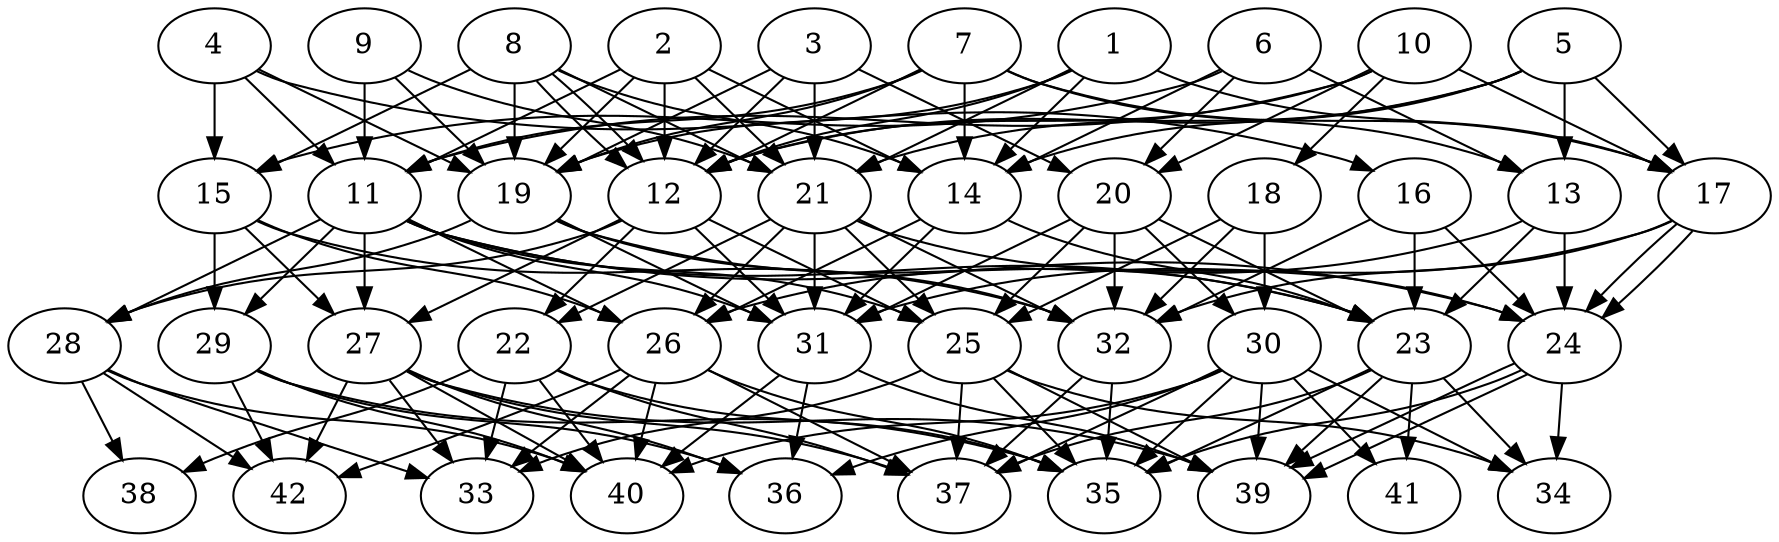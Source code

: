 // DAG (tier=3-complex, mode=data, n=42, ccr=0.526, fat=0.873, density=0.779, regular=0.375, jump=0.312, mindata=4194304, maxdata=33554432)
// DAG automatically generated by daggen at Sun Aug 24 16:33:35 2025
// /home/ermia/Project/Environments/daggen/bin/daggen --dot --ccr 0.526 --fat 0.873 --regular 0.375 --density 0.779 --jump 0.312 --mindata 4194304 --maxdata 33554432 -n 42 
digraph G {
  1 [size="4561135676932319744", alpha="0.03", expect_size="2280567838466159872"]
  1 -> 12 [size ="5458543402549248"]
  1 -> 14 [size ="5458543402549248"]
  1 -> 17 [size ="5458543402549248"]
  1 -> 19 [size ="5458543402549248"]
  1 -> 21 [size ="5458543402549248"]
  2 [size="18736698135803936", alpha="0.10", expect_size="9368349067901968"]
  2 -> 11 [size ="1289624336990208"]
  2 -> 12 [size ="1289624336990208"]
  2 -> 14 [size ="1289624336990208"]
  2 -> 19 [size ="1289624336990208"]
  2 -> 21 [size ="1289624336990208"]
  3 [size="630401587461454848", alpha="0.04", expect_size="315200793730727424"]
  3 -> 12 [size ="446172015624192"]
  3 -> 19 [size ="446172015624192"]
  3 -> 20 [size ="446172015624192"]
  3 -> 21 [size ="446172015624192"]
  4 [size="17493452260385378304", alpha="0.01", expect_size="8746726130192689152"]
  4 -> 11 [size ="6846679181426688"]
  4 -> 15 [size ="6846679181426688"]
  4 -> 16 [size ="6846679181426688"]
  4 -> 19 [size ="6846679181426688"]
  5 [size="124697383460354112", alpha="0.05", expect_size="62348691730177056"]
  5 -> 12 [size ="5967618687107072"]
  5 -> 13 [size ="5967618687107072"]
  5 -> 14 [size ="5967618687107072"]
  5 -> 17 [size ="5967618687107072"]
  5 -> 21 [size ="5967618687107072"]
  6 [size="1680043248649679872", alpha="0.14", expect_size="840021624324839936"]
  6 -> 13 [size ="1157757960978432"]
  6 -> 14 [size ="1157757960978432"]
  6 -> 15 [size ="1157757960978432"]
  6 -> 20 [size ="1157757960978432"]
  7 [size="57675197477262472", alpha="0.07", expect_size="28837598738631236"]
  7 -> 11 [size ="1699111074004992"]
  7 -> 12 [size ="1699111074004992"]
  7 -> 13 [size ="1699111074004992"]
  7 -> 14 [size ="1699111074004992"]
  7 -> 17 [size ="1699111074004992"]
  7 -> 19 [size ="1699111074004992"]
  8 [size="133372528027683088", alpha="0.05", expect_size="66686264013841544"]
  8 -> 12 [size ="2904932009115648"]
  8 -> 12 [size ="2904932009115648"]
  8 -> 14 [size ="2904932009115648"]
  8 -> 15 [size ="2904932009115648"]
  8 -> 19 [size ="2904932009115648"]
  8 -> 21 [size ="2904932009115648"]
  9 [size="3064334183545920000", alpha="0.03", expect_size="1532167091772960000"]
  9 -> 11 [size ="6620429095534592"]
  9 -> 19 [size ="6620429095534592"]
  9 -> 21 [size ="6620429095534592"]
  10 [size="19328039605880780", alpha="0.05", expect_size="9664019802940390"]
  10 -> 11 [size ="553642893508608"]
  10 -> 12 [size ="553642893508608"]
  10 -> 17 [size ="553642893508608"]
  10 -> 18 [size ="553642893508608"]
  10 -> 20 [size ="553642893508608"]
  11 [size="27903265566959337472000", alpha="0.15", expect_size="13951632783479668736000"]
  11 -> 23 [size ="7359698252595200"]
  11 -> 24 [size ="7359698252595200"]
  11 -> 25 [size ="7359698252595200"]
  11 -> 26 [size ="7359698252595200"]
  11 -> 27 [size ="7359698252595200"]
  11 -> 28 [size ="7359698252595200"]
  11 -> 29 [size ="7359698252595200"]
  11 -> 31 [size ="7359698252595200"]
  12 [size="58525217597737624", alpha="0.05", expect_size="29262608798868812"]
  12 -> 22 [size ="2428016894410752"]
  12 -> 25 [size ="2428016894410752"]
  12 -> 27 [size ="2428016894410752"]
  12 -> 28 [size ="2428016894410752"]
  12 -> 31 [size ="2428016894410752"]
  13 [size="171806729553117216", alpha="0.16", expect_size="85903364776558608"]
  13 -> 23 [size ="3010145017659392"]
  13 -> 24 [size ="3010145017659392"]
  13 -> 26 [size ="3010145017659392"]
  14 [size="3023960828765394432", alpha="0.13", expect_size="1511980414382697216"]
  14 -> 23 [size ="1258609975492608"]
  14 -> 26 [size ="1258609975492608"]
  14 -> 31 [size ="1258609975492608"]
  15 [size="1313536776320581632000", alpha="0.15", expect_size="656768388160290816000"]
  15 -> 26 [size ="959514358579200"]
  15 -> 27 [size ="959514358579200"]
  15 -> 29 [size ="959514358579200"]
  15 -> 32 [size ="959514358579200"]
  16 [size="330333311992347392", alpha="0.12", expect_size="165166655996173696"]
  16 -> 23 [size ="5777633090469888"]
  16 -> 24 [size ="5777633090469888"]
  16 -> 32 [size ="5777633090469888"]
  17 [size="10875228895024070656", alpha="0.01", expect_size="5437614447512035328"]
  17 -> 24 [size ="7529125325570048"]
  17 -> 24 [size ="7529125325570048"]
  17 -> 31 [size ="7529125325570048"]
  17 -> 32 [size ="7529125325570048"]
  18 [size="9408298729063919616", alpha="0.15", expect_size="4704149364531959808"]
  18 -> 25 [size ="6883635655344128"]
  18 -> 30 [size ="6883635655344128"]
  18 -> 32 [size ="6883635655344128"]
  19 [size="428232632345981120", alpha="0.09", expect_size="214116316172990560"]
  19 -> 23 [size ="188949335113728"]
  19 -> 28 [size ="188949335113728"]
  19 -> 31 [size ="188949335113728"]
  19 -> 32 [size ="188949335113728"]
  20 [size="294555993943810240", alpha="0.11", expect_size="147277996971905120"]
  20 -> 23 [size ="271876874043392"]
  20 -> 25 [size ="271876874043392"]
  20 -> 30 [size ="271876874043392"]
  20 -> 31 [size ="271876874043392"]
  20 -> 32 [size ="271876874043392"]
  21 [size="730478438317555712000", alpha="0.09", expect_size="365239219158777856000"]
  21 -> 22 [size ="648875815731200"]
  21 -> 24 [size ="648875815731200"]
  21 -> 25 [size ="648875815731200"]
  21 -> 26 [size ="648875815731200"]
  21 -> 31 [size ="648875815731200"]
  21 -> 32 [size ="648875815731200"]
  22 [size="478775530480292928", alpha="0.04", expect_size="239387765240146464"]
  22 -> 33 [size ="8695483547516928"]
  22 -> 35 [size ="8695483547516928"]
  22 -> 37 [size ="8695483547516928"]
  22 -> 38 [size ="8695483547516928"]
  22 -> 40 [size ="8695483547516928"]
  23 [size="103344149069564976", alpha="0.14", expect_size="51672074534782488"]
  23 -> 34 [size ="8023530151084032"]
  23 -> 35 [size ="8023530151084032"]
  23 -> 37 [size ="8023530151084032"]
  23 -> 39 [size ="8023530151084032"]
  23 -> 41 [size ="8023530151084032"]
  24 [size="511569554194193728", alpha="0.17", expect_size="255784777097096864"]
  24 -> 34 [size ="8467431060144128"]
  24 -> 35 [size ="8467431060144128"]
  24 -> 39 [size ="8467431060144128"]
  24 -> 39 [size ="8467431060144128"]
  25 [size="742376659656726528", alpha="0.03", expect_size="371188329828363264"]
  25 -> 33 [size ="1424662663790592"]
  25 -> 34 [size ="1424662663790592"]
  25 -> 35 [size ="1424662663790592"]
  25 -> 37 [size ="1424662663790592"]
  25 -> 39 [size ="1424662663790592"]
  26 [size="39930844338660328", alpha="0.09", expect_size="19965422169330164"]
  26 -> 33 [size ="2052983764287488"]
  26 -> 35 [size ="2052983764287488"]
  26 -> 37 [size ="2052983764287488"]
  26 -> 40 [size ="2052983764287488"]
  26 -> 42 [size ="2052983764287488"]
  27 [size="263045016673583104", alpha="0.01", expect_size="131522508336791552"]
  27 -> 33 [size ="8580273633492992"]
  27 -> 36 [size ="8580273633492992"]
  27 -> 37 [size ="8580273633492992"]
  27 -> 39 [size ="8580273633492992"]
  27 -> 40 [size ="8580273633492992"]
  27 -> 42 [size ="8580273633492992"]
  28 [size="14732359504616226816000", alpha="0.17", expect_size="7366179752308113408000"]
  28 -> 33 [size ="4807709215948800"]
  28 -> 38 [size ="4807709215948800"]
  28 -> 40 [size ="4807709215948800"]
  28 -> 42 [size ="4807709215948800"]
  29 [size="19678230334329012224", alpha="0.16", expect_size="9839115167164506112"]
  29 -> 35 [size ="6433706961010688"]
  29 -> 36 [size ="6433706961010688"]
  29 -> 40 [size ="6433706961010688"]
  29 -> 42 [size ="6433706961010688"]
  30 [size="21252091557183488000000", alpha="0.15", expect_size="10626045778591744000000"]
  30 -> 34 [size ="6137965445120000"]
  30 -> 35 [size ="6137965445120000"]
  30 -> 36 [size ="6137965445120000"]
  30 -> 37 [size ="6137965445120000"]
  30 -> 39 [size ="6137965445120000"]
  30 -> 40 [size ="6137965445120000"]
  30 -> 41 [size ="6137965445120000"]
  31 [size="6045437201309761536000", alpha="0.09", expect_size="3022718600654880768000"]
  31 -> 36 [size ="2654861053132800"]
  31 -> 39 [size ="2654861053132800"]
  31 -> 40 [size ="2654861053132800"]
  32 [size="377263050646706304", alpha="0.04", expect_size="188631525323353152"]
  32 -> 35 [size ="7441921920204800"]
  32 -> 37 [size ="7441921920204800"]
  33 [size="128882112787684176", alpha="0.04", expect_size="64441056393842088"]
  34 [size="4622770797335772397568", alpha="0.08", expect_size="2311385398667886198784"]
  35 [size="14861968965709594624000", alpha="0.08", expect_size="7430984482854797312000"]
  36 [size="265087267913034592", alpha="0.20", expect_size="132543633956517296"]
  37 [size="36557556716144420716544", alpha="0.16", expect_size="18278778358072210358272"]
  38 [size="21009854970021965824", alpha="0.08", expect_size="10504927485010982912"]
  39 [size="16965903957028794368", alpha="0.13", expect_size="8482951978514397184"]
  40 [size="91855051414858592", alpha="0.11", expect_size="45927525707429296"]
  41 [size="1948959021116100608", alpha="0.16", expect_size="974479510558050304"]
  42 [size="94413736859210944", alpha="0.04", expect_size="47206868429605472"]
}